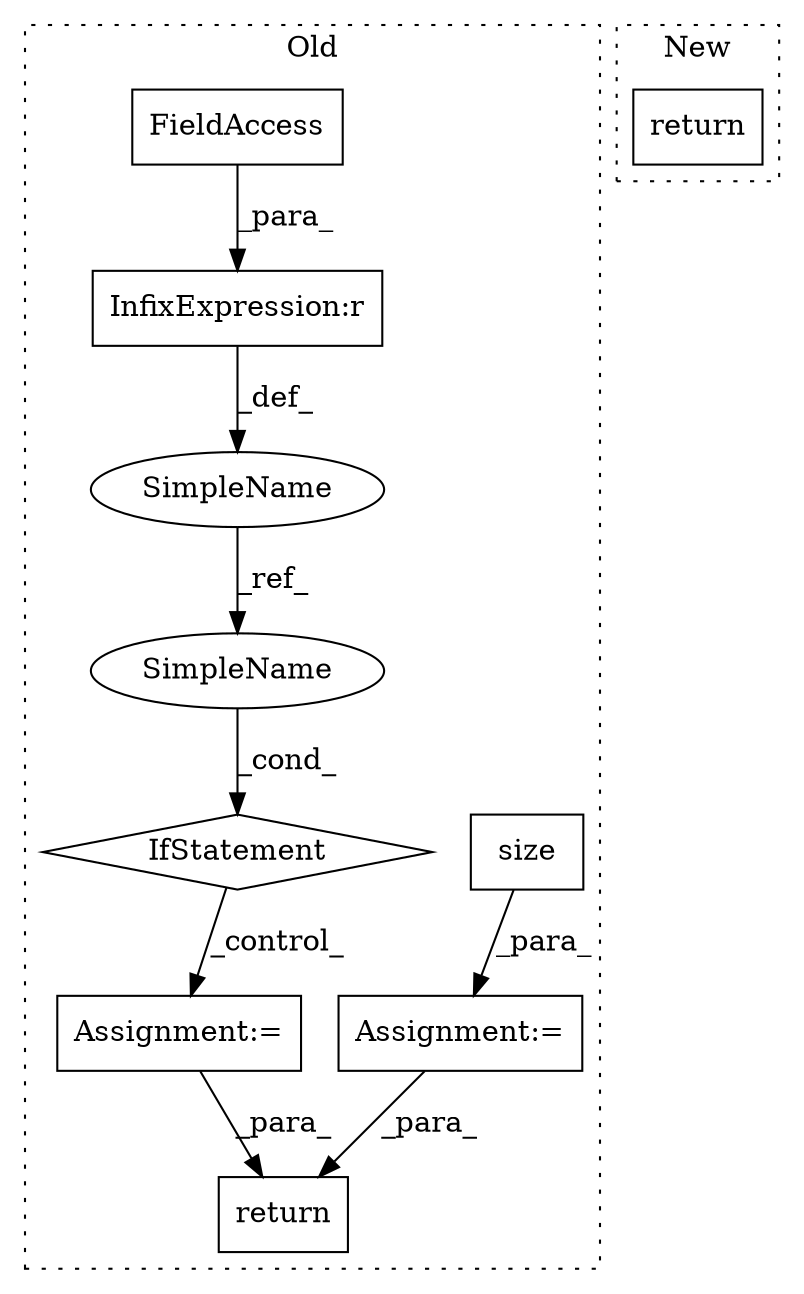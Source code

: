 digraph G {
subgraph cluster0 {
1 [label="size" a="32" s="5390" l="6" shape="box"];
3 [label="return" a="41" s="5856" l="7" shape="box"];
4 [label="Assignment:=" a="7" s="5449" l="1" shape="box"];
5 [label="Assignment:=" a="7" s="5689" l="1" shape="box"];
6 [label="IfStatement" a="25" s="5650,5666" l="4,2" shape="diamond"];
7 [label="SimpleName" a="42" s="5548" l="12" shape="ellipse"];
8 [label="InfixExpression:r" a="27" s="5582" l="4" shape="box"];
9 [label="FieldAccess" a="22" s="5563" l="19" shape="box"];
10 [label="SimpleName" a="42" s="5654" l="12" shape="ellipse"];
label = "Old";
style="dotted";
}
subgraph cluster1 {
2 [label="return" a="41" s="5174" l="7" shape="box"];
label = "New";
style="dotted";
}
1 -> 4 [label="_para_"];
4 -> 3 [label="_para_"];
5 -> 3 [label="_para_"];
6 -> 5 [label="_control_"];
7 -> 10 [label="_ref_"];
8 -> 7 [label="_def_"];
9 -> 8 [label="_para_"];
10 -> 6 [label="_cond_"];
}
